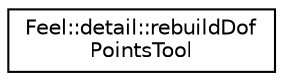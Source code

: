 digraph "Graphical Class Hierarchy"
{
 // LATEX_PDF_SIZE
  edge [fontname="Helvetica",fontsize="10",labelfontname="Helvetica",labelfontsize="10"];
  node [fontname="Helvetica",fontsize="10",shape=record];
  rankdir="LR";
  Node0 [label="Feel::detail::rebuildDof\lPointsTool",height=0.2,width=0.4,color="black", fillcolor="white", style="filled",URL="$structFeel_1_1detail_1_1rebuildDofPointsTool.html",tooltip=" "];
}
